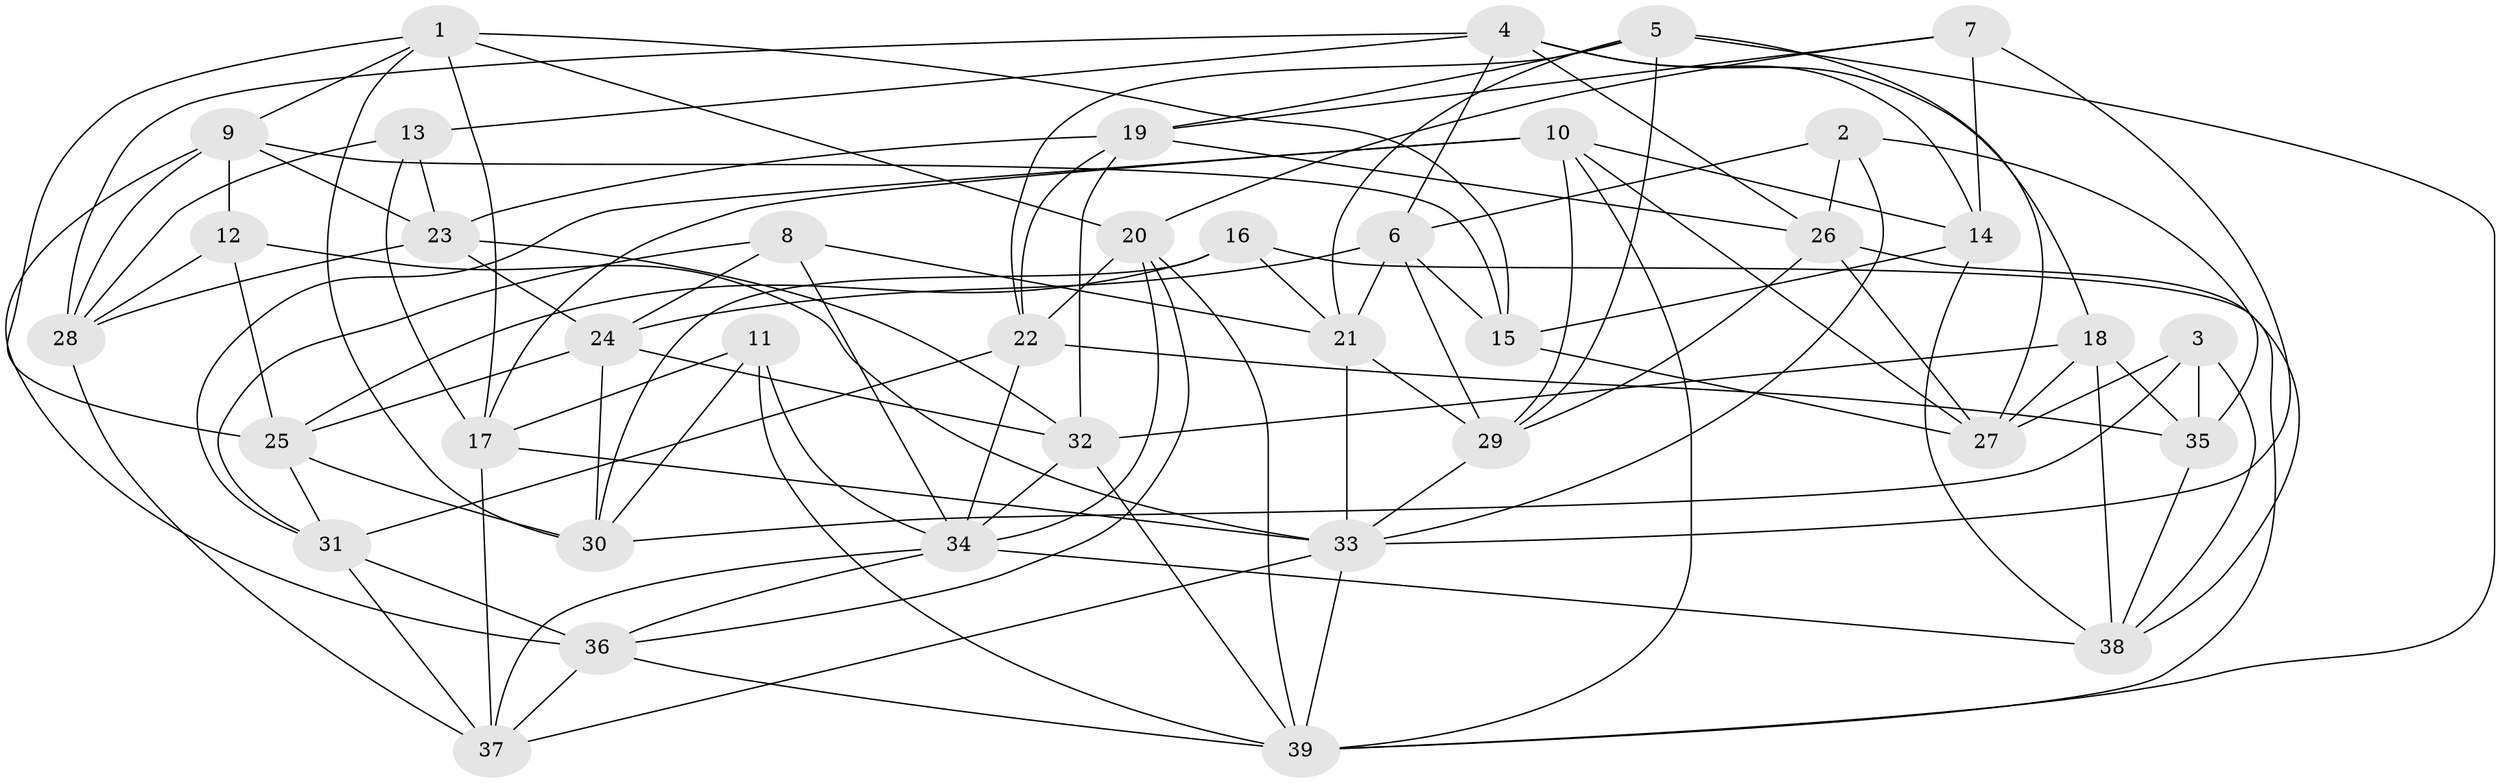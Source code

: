 // original degree distribution, {4: 1.0}
// Generated by graph-tools (version 1.1) at 2025/50/03/09/25 03:50:56]
// undirected, 39 vertices, 110 edges
graph export_dot {
graph [start="1"]
  node [color=gray90,style=filled];
  1;
  2;
  3;
  4;
  5;
  6;
  7;
  8;
  9;
  10;
  11;
  12;
  13;
  14;
  15;
  16;
  17;
  18;
  19;
  20;
  21;
  22;
  23;
  24;
  25;
  26;
  27;
  28;
  29;
  30;
  31;
  32;
  33;
  34;
  35;
  36;
  37;
  38;
  39;
  1 -- 9 [weight=1.0];
  1 -- 15 [weight=1.0];
  1 -- 17 [weight=1.0];
  1 -- 20 [weight=1.0];
  1 -- 25 [weight=1.0];
  1 -- 30 [weight=1.0];
  2 -- 6 [weight=1.0];
  2 -- 26 [weight=1.0];
  2 -- 33 [weight=1.0];
  2 -- 35 [weight=1.0];
  3 -- 27 [weight=1.0];
  3 -- 30 [weight=1.0];
  3 -- 35 [weight=1.0];
  3 -- 38 [weight=1.0];
  4 -- 6 [weight=1.0];
  4 -- 13 [weight=1.0];
  4 -- 14 [weight=1.0];
  4 -- 18 [weight=1.0];
  4 -- 26 [weight=1.0];
  4 -- 28 [weight=1.0];
  5 -- 19 [weight=1.0];
  5 -- 21 [weight=1.0];
  5 -- 22 [weight=1.0];
  5 -- 27 [weight=1.0];
  5 -- 29 [weight=1.0];
  5 -- 39 [weight=1.0];
  6 -- 15 [weight=1.0];
  6 -- 21 [weight=1.0];
  6 -- 24 [weight=1.0];
  6 -- 29 [weight=1.0];
  7 -- 14 [weight=1.0];
  7 -- 19 [weight=1.0];
  7 -- 20 [weight=1.0];
  7 -- 33 [weight=1.0];
  8 -- 21 [weight=1.0];
  8 -- 24 [weight=1.0];
  8 -- 31 [weight=1.0];
  8 -- 34 [weight=1.0];
  9 -- 12 [weight=1.0];
  9 -- 15 [weight=1.0];
  9 -- 23 [weight=1.0];
  9 -- 28 [weight=1.0];
  9 -- 36 [weight=1.0];
  10 -- 14 [weight=1.0];
  10 -- 17 [weight=1.0];
  10 -- 27 [weight=1.0];
  10 -- 29 [weight=1.0];
  10 -- 31 [weight=1.0];
  10 -- 39 [weight=1.0];
  11 -- 17 [weight=1.0];
  11 -- 30 [weight=1.0];
  11 -- 34 [weight=1.0];
  11 -- 39 [weight=1.0];
  12 -- 25 [weight=1.0];
  12 -- 28 [weight=1.0];
  12 -- 33 [weight=1.0];
  13 -- 17 [weight=1.0];
  13 -- 23 [weight=1.0];
  13 -- 28 [weight=1.0];
  14 -- 15 [weight=2.0];
  14 -- 38 [weight=1.0];
  15 -- 27 [weight=1.0];
  16 -- 21 [weight=1.0];
  16 -- 25 [weight=1.0];
  16 -- 30 [weight=1.0];
  16 -- 39 [weight=1.0];
  17 -- 33 [weight=1.0];
  17 -- 37 [weight=1.0];
  18 -- 27 [weight=1.0];
  18 -- 32 [weight=1.0];
  18 -- 35 [weight=2.0];
  18 -- 38 [weight=1.0];
  19 -- 22 [weight=1.0];
  19 -- 23 [weight=1.0];
  19 -- 26 [weight=1.0];
  19 -- 32 [weight=1.0];
  20 -- 22 [weight=1.0];
  20 -- 34 [weight=1.0];
  20 -- 36 [weight=1.0];
  20 -- 39 [weight=1.0];
  21 -- 29 [weight=1.0];
  21 -- 33 [weight=1.0];
  22 -- 31 [weight=1.0];
  22 -- 34 [weight=1.0];
  22 -- 35 [weight=1.0];
  23 -- 24 [weight=1.0];
  23 -- 28 [weight=1.0];
  23 -- 32 [weight=1.0];
  24 -- 25 [weight=1.0];
  24 -- 30 [weight=1.0];
  24 -- 32 [weight=1.0];
  25 -- 30 [weight=1.0];
  25 -- 31 [weight=1.0];
  26 -- 27 [weight=1.0];
  26 -- 29 [weight=1.0];
  26 -- 38 [weight=1.0];
  28 -- 37 [weight=1.0];
  29 -- 33 [weight=1.0];
  31 -- 36 [weight=1.0];
  31 -- 37 [weight=1.0];
  32 -- 34 [weight=1.0];
  32 -- 39 [weight=1.0];
  33 -- 37 [weight=1.0];
  33 -- 39 [weight=1.0];
  34 -- 36 [weight=1.0];
  34 -- 37 [weight=1.0];
  34 -- 38 [weight=1.0];
  35 -- 38 [weight=1.0];
  36 -- 37 [weight=1.0];
  36 -- 39 [weight=1.0];
}
